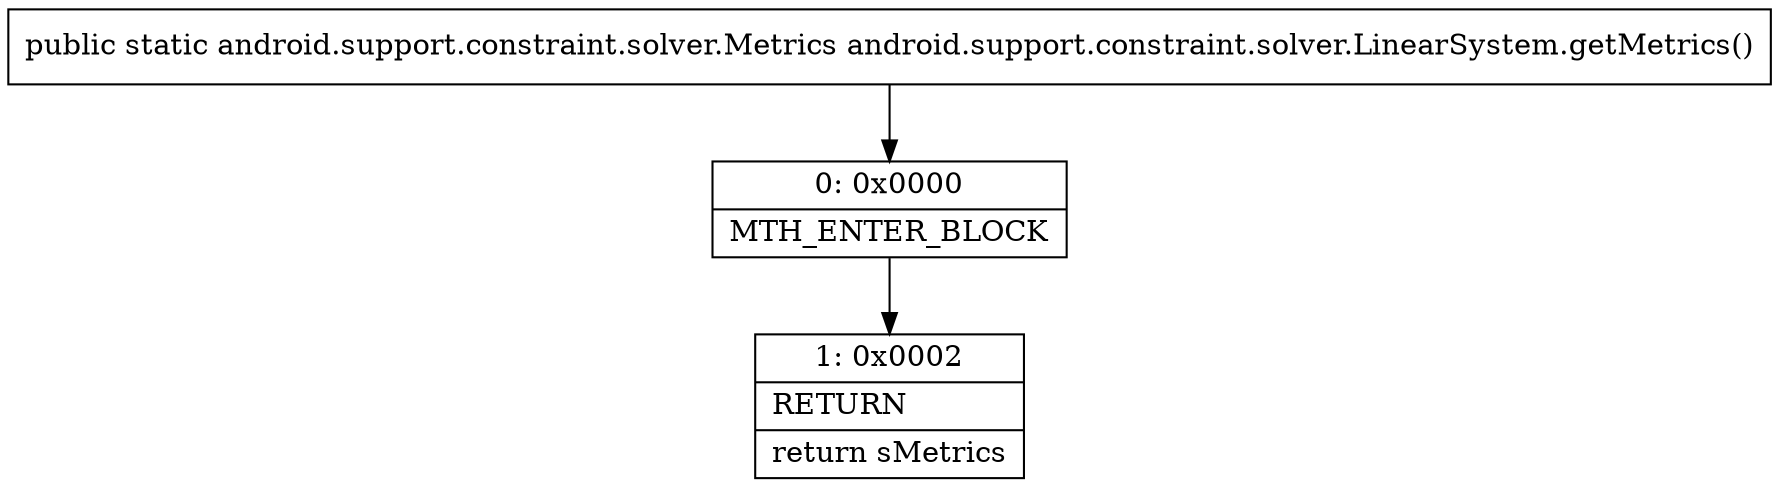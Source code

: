 digraph "CFG forandroid.support.constraint.solver.LinearSystem.getMetrics()Landroid\/support\/constraint\/solver\/Metrics;" {
Node_0 [shape=record,label="{0\:\ 0x0000|MTH_ENTER_BLOCK\l}"];
Node_1 [shape=record,label="{1\:\ 0x0002|RETURN\l|return sMetrics\l}"];
MethodNode[shape=record,label="{public static android.support.constraint.solver.Metrics android.support.constraint.solver.LinearSystem.getMetrics() }"];
MethodNode -> Node_0;
Node_0 -> Node_1;
}

